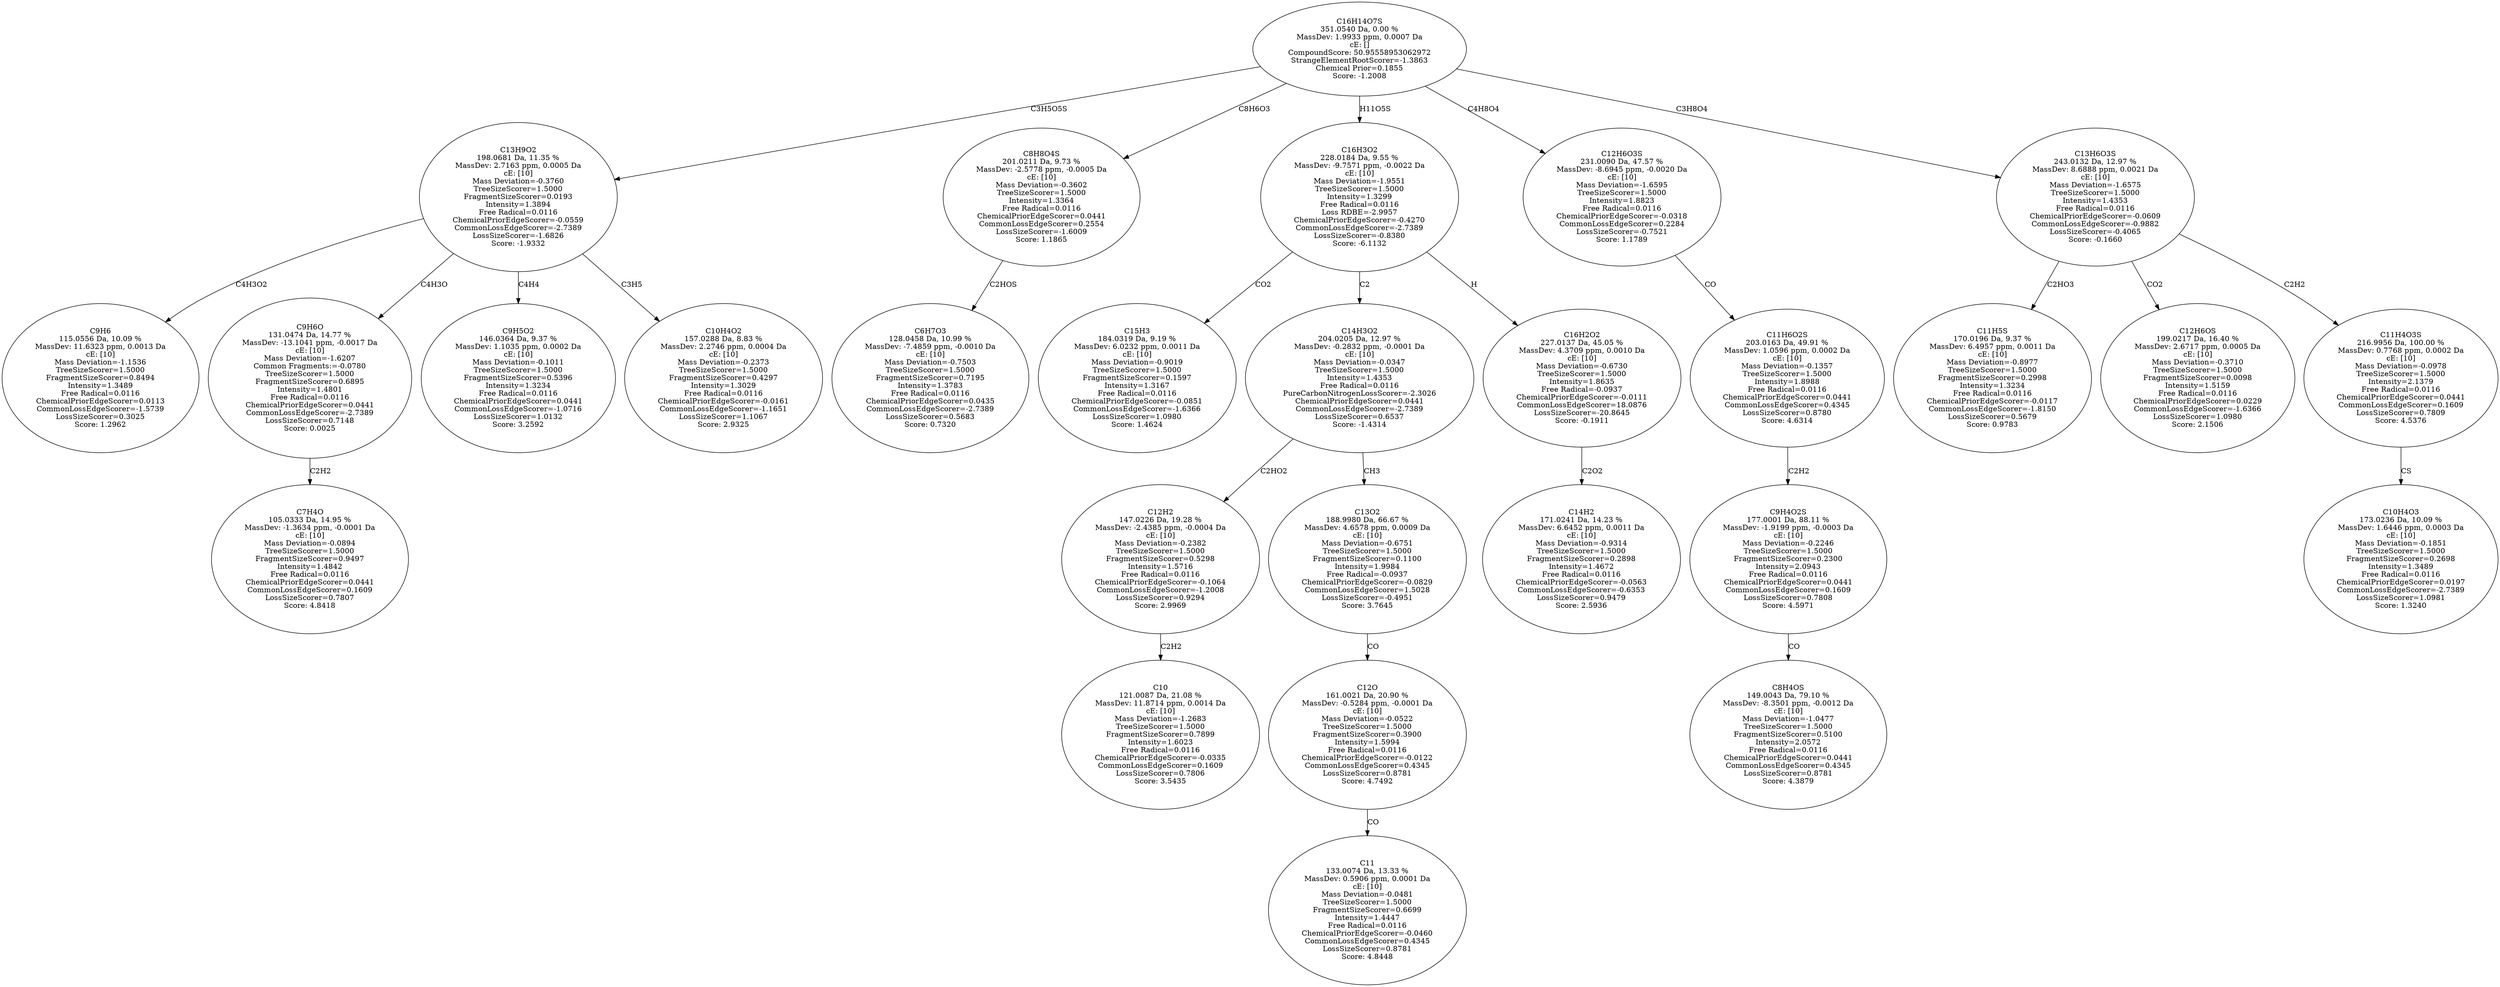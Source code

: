 strict digraph {
v1 [label="C9H6\n115.0556 Da, 10.09 %\nMassDev: 11.6323 ppm, 0.0013 Da\ncE: [10]\nMass Deviation=-1.1536\nTreeSizeScorer=1.5000\nFragmentSizeScorer=0.8494\nIntensity=1.3489\nFree Radical=0.0116\nChemicalPriorEdgeScorer=0.0113\nCommonLossEdgeScorer=-1.5739\nLossSizeScorer=0.3025\nScore: 1.2962"];
v2 [label="C7H4O\n105.0333 Da, 14.95 %\nMassDev: -1.3634 ppm, -0.0001 Da\ncE: [10]\nMass Deviation=-0.0894\nTreeSizeScorer=1.5000\nFragmentSizeScorer=0.9497\nIntensity=1.4842\nFree Radical=0.0116\nChemicalPriorEdgeScorer=0.0441\nCommonLossEdgeScorer=0.1609\nLossSizeScorer=0.7807\nScore: 4.8418"];
v3 [label="C9H6O\n131.0474 Da, 14.77 %\nMassDev: -13.1041 ppm, -0.0017 Da\ncE: [10]\nMass Deviation=-1.6207\nCommon Fragments:=-0.0780\nTreeSizeScorer=1.5000\nFragmentSizeScorer=0.6895\nIntensity=1.4801\nFree Radical=0.0116\nChemicalPriorEdgeScorer=0.0441\nCommonLossEdgeScorer=-2.7389\nLossSizeScorer=0.7148\nScore: 0.0025"];
v4 [label="C9H5O2\n146.0364 Da, 9.37 %\nMassDev: 1.1035 ppm, 0.0002 Da\ncE: [10]\nMass Deviation=-0.1011\nTreeSizeScorer=1.5000\nFragmentSizeScorer=0.5396\nIntensity=1.3234\nFree Radical=0.0116\nChemicalPriorEdgeScorer=0.0441\nCommonLossEdgeScorer=-1.0716\nLossSizeScorer=1.0132\nScore: 3.2592"];
v5 [label="C10H4O2\n157.0288 Da, 8.83 %\nMassDev: 2.2746 ppm, 0.0004 Da\ncE: [10]\nMass Deviation=-0.2373\nTreeSizeScorer=1.5000\nFragmentSizeScorer=0.4297\nIntensity=1.3029\nFree Radical=0.0116\nChemicalPriorEdgeScorer=-0.0161\nCommonLossEdgeScorer=-1.1651\nLossSizeScorer=1.1067\nScore: 2.9325"];
v6 [label="C13H9O2\n198.0681 Da, 11.35 %\nMassDev: 2.7163 ppm, 0.0005 Da\ncE: [10]\nMass Deviation=-0.3760\nTreeSizeScorer=1.5000\nFragmentSizeScorer=0.0193\nIntensity=1.3894\nFree Radical=0.0116\nChemicalPriorEdgeScorer=-0.0559\nCommonLossEdgeScorer=-2.7389\nLossSizeScorer=-1.6826\nScore: -1.9332"];
v7 [label="C6H7O3\n128.0458 Da, 10.99 %\nMassDev: -7.4859 ppm, -0.0010 Da\ncE: [10]\nMass Deviation=-0.7503\nTreeSizeScorer=1.5000\nFragmentSizeScorer=0.7195\nIntensity=1.3783\nFree Radical=0.0116\nChemicalPriorEdgeScorer=0.0435\nCommonLossEdgeScorer=-2.7389\nLossSizeScorer=0.5683\nScore: 0.7320"];
v8 [label="C8H8O4S\n201.0211 Da, 9.73 %\nMassDev: -2.5778 ppm, -0.0005 Da\ncE: [10]\nMass Deviation=-0.3602\nTreeSizeScorer=1.5000\nIntensity=1.3364\nFree Radical=0.0116\nChemicalPriorEdgeScorer=0.0441\nCommonLossEdgeScorer=0.2554\nLossSizeScorer=-1.6009\nScore: 1.1865"];
v9 [label="C15H3\n184.0319 Da, 9.19 %\nMassDev: 6.0232 ppm, 0.0011 Da\ncE: [10]\nMass Deviation=-0.9019\nTreeSizeScorer=1.5000\nFragmentSizeScorer=0.1597\nIntensity=1.3167\nFree Radical=0.0116\nChemicalPriorEdgeScorer=-0.0851\nCommonLossEdgeScorer=-1.6366\nLossSizeScorer=1.0980\nScore: 1.4624"];
v10 [label="C10\n121.0087 Da, 21.08 %\nMassDev: 11.8714 ppm, 0.0014 Da\ncE: [10]\nMass Deviation=-1.2683\nTreeSizeScorer=1.5000\nFragmentSizeScorer=0.7899\nIntensity=1.6023\nFree Radical=0.0116\nChemicalPriorEdgeScorer=-0.0335\nCommonLossEdgeScorer=0.1609\nLossSizeScorer=0.7806\nScore: 3.5435"];
v11 [label="C12H2\n147.0226 Da, 19.28 %\nMassDev: -2.4385 ppm, -0.0004 Da\ncE: [10]\nMass Deviation=-0.2382\nTreeSizeScorer=1.5000\nFragmentSizeScorer=0.5298\nIntensity=1.5716\nFree Radical=0.0116\nChemicalPriorEdgeScorer=-0.1064\nCommonLossEdgeScorer=-1.2008\nLossSizeScorer=0.9294\nScore: 2.9969"];
v12 [label="C11\n133.0074 Da, 13.33 %\nMassDev: 0.5906 ppm, 0.0001 Da\ncE: [10]\nMass Deviation=-0.0481\nTreeSizeScorer=1.5000\nFragmentSizeScorer=0.6699\nIntensity=1.4447\nFree Radical=0.0116\nChemicalPriorEdgeScorer=-0.0460\nCommonLossEdgeScorer=0.4345\nLossSizeScorer=0.8781\nScore: 4.8448"];
v13 [label="C12O\n161.0021 Da, 20.90 %\nMassDev: -0.5284 ppm, -0.0001 Da\ncE: [10]\nMass Deviation=-0.0522\nTreeSizeScorer=1.5000\nFragmentSizeScorer=0.3900\nIntensity=1.5994\nFree Radical=0.0116\nChemicalPriorEdgeScorer=-0.0122\nCommonLossEdgeScorer=0.4345\nLossSizeScorer=0.8781\nScore: 4.7492"];
v14 [label="C13O2\n188.9980 Da, 66.67 %\nMassDev: 4.6578 ppm, 0.0009 Da\ncE: [10]\nMass Deviation=-0.6751\nTreeSizeScorer=1.5000\nFragmentSizeScorer=0.1100\nIntensity=1.9984\nFree Radical=-0.0937\nChemicalPriorEdgeScorer=-0.0829\nCommonLossEdgeScorer=1.5028\nLossSizeScorer=-0.4951\nScore: 3.7645"];
v15 [label="C14H3O2\n204.0205 Da, 12.97 %\nMassDev: -0.2832 ppm, -0.0001 Da\ncE: [10]\nMass Deviation=-0.0347\nTreeSizeScorer=1.5000\nIntensity=1.4353\nFree Radical=0.0116\nPureCarbonNitrogenLossScorer=-2.3026\nChemicalPriorEdgeScorer=0.0441\nCommonLossEdgeScorer=-2.7389\nLossSizeScorer=0.6537\nScore: -1.4314"];
v16 [label="C14H2\n171.0241 Da, 14.23 %\nMassDev: 6.6452 ppm, 0.0011 Da\ncE: [10]\nMass Deviation=-0.9314\nTreeSizeScorer=1.5000\nFragmentSizeScorer=0.2898\nIntensity=1.4672\nFree Radical=0.0116\nChemicalPriorEdgeScorer=-0.0563\nCommonLossEdgeScorer=-0.6353\nLossSizeScorer=0.9479\nScore: 2.5936"];
v17 [label="C16H2O2\n227.0137 Da, 45.05 %\nMassDev: 4.3709 ppm, 0.0010 Da\ncE: [10]\nMass Deviation=-0.6730\nTreeSizeScorer=1.5000\nIntensity=1.8635\nFree Radical=-0.0937\nChemicalPriorEdgeScorer=-0.0111\nCommonLossEdgeScorer=18.0876\nLossSizeScorer=-20.8645\nScore: -0.1911"];
v18 [label="C16H3O2\n228.0184 Da, 9.55 %\nMassDev: -9.7571 ppm, -0.0022 Da\ncE: [10]\nMass Deviation=-1.9551\nTreeSizeScorer=1.5000\nIntensity=1.3299\nFree Radical=0.0116\nLoss RDBE=-2.9957\nChemicalPriorEdgeScorer=-0.4270\nCommonLossEdgeScorer=-2.7389\nLossSizeScorer=-0.8380\nScore: -6.1132"];
v19 [label="C8H4OS\n149.0043 Da, 79.10 %\nMassDev: -8.3501 ppm, -0.0012 Da\ncE: [10]\nMass Deviation=-1.0477\nTreeSizeScorer=1.5000\nFragmentSizeScorer=0.5100\nIntensity=2.0572\nFree Radical=0.0116\nChemicalPriorEdgeScorer=0.0441\nCommonLossEdgeScorer=0.4345\nLossSizeScorer=0.8781\nScore: 4.3879"];
v20 [label="C9H4O2S\n177.0001 Da, 88.11 %\nMassDev: -1.9199 ppm, -0.0003 Da\ncE: [10]\nMass Deviation=-0.2246\nTreeSizeScorer=1.5000\nFragmentSizeScorer=0.2300\nIntensity=2.0943\nFree Radical=0.0116\nChemicalPriorEdgeScorer=0.0441\nCommonLossEdgeScorer=0.1609\nLossSizeScorer=0.7808\nScore: 4.5971"];
v21 [label="C11H6O2S\n203.0163 Da, 49.91 %\nMassDev: 1.0596 ppm, 0.0002 Da\ncE: [10]\nMass Deviation=-0.1357\nTreeSizeScorer=1.5000\nIntensity=1.8988\nFree Radical=0.0116\nChemicalPriorEdgeScorer=0.0441\nCommonLossEdgeScorer=0.4345\nLossSizeScorer=0.8780\nScore: 4.6314"];
v22 [label="C12H6O3S\n231.0090 Da, 47.57 %\nMassDev: -8.6945 ppm, -0.0020 Da\ncE: [10]\nMass Deviation=-1.6595\nTreeSizeScorer=1.5000\nIntensity=1.8823\nFree Radical=0.0116\nChemicalPriorEdgeScorer=-0.0318\nCommonLossEdgeScorer=0.2284\nLossSizeScorer=-0.7521\nScore: 1.1789"];
v23 [label="C11H5S\n170.0196 Da, 9.37 %\nMassDev: 6.4957 ppm, 0.0011 Da\ncE: [10]\nMass Deviation=-0.8977\nTreeSizeScorer=1.5000\nFragmentSizeScorer=0.2998\nIntensity=1.3234\nFree Radical=0.0116\nChemicalPriorEdgeScorer=-0.0117\nCommonLossEdgeScorer=-1.8150\nLossSizeScorer=0.5679\nScore: 0.9783"];
v24 [label="C12H6OS\n199.0217 Da, 16.40 %\nMassDev: 2.6717 ppm, 0.0005 Da\ncE: [10]\nMass Deviation=-0.3710\nTreeSizeScorer=1.5000\nFragmentSizeScorer=0.0098\nIntensity=1.5159\nFree Radical=0.0116\nChemicalPriorEdgeScorer=0.0229\nCommonLossEdgeScorer=-1.6366\nLossSizeScorer=1.0980\nScore: 2.1506"];
v25 [label="C10H4O3\n173.0236 Da, 10.09 %\nMassDev: 1.6446 ppm, 0.0003 Da\ncE: [10]\nMass Deviation=-0.1851\nTreeSizeScorer=1.5000\nFragmentSizeScorer=0.2698\nIntensity=1.3489\nFree Radical=0.0116\nChemicalPriorEdgeScorer=0.0197\nCommonLossEdgeScorer=-2.7389\nLossSizeScorer=1.0981\nScore: 1.3240"];
v26 [label="C11H4O3S\n216.9956 Da, 100.00 %\nMassDev: 0.7768 ppm, 0.0002 Da\ncE: [10]\nMass Deviation=-0.0978\nTreeSizeScorer=1.5000\nIntensity=2.1379\nFree Radical=0.0116\nChemicalPriorEdgeScorer=0.0441\nCommonLossEdgeScorer=0.1609\nLossSizeScorer=0.7809\nScore: 4.5376"];
v27 [label="C13H6O3S\n243.0132 Da, 12.97 %\nMassDev: 8.6888 ppm, 0.0021 Da\ncE: [10]\nMass Deviation=-1.6575\nTreeSizeScorer=1.5000\nIntensity=1.4353\nFree Radical=0.0116\nChemicalPriorEdgeScorer=-0.0609\nCommonLossEdgeScorer=-0.9882\nLossSizeScorer=-0.4065\nScore: -0.1660"];
v28 [label="C16H14O7S\n351.0540 Da, 0.00 %\nMassDev: 1.9933 ppm, 0.0007 Da\ncE: []\nCompoundScore: 50.95558953062972\nStrangeElementRootScorer=-1.3863\nChemical Prior=0.1855\nScore: -1.2008"];
v6 -> v1 [label="C4H3O2"];
v3 -> v2 [label="C2H2"];
v6 -> v3 [label="C4H3O"];
v6 -> v4 [label="C4H4"];
v6 -> v5 [label="C3H5"];
v28 -> v6 [label="C3H5O5S"];
v8 -> v7 [label="C2HOS"];
v28 -> v8 [label="C8H6O3"];
v18 -> v9 [label="CO2"];
v11 -> v10 [label="C2H2"];
v15 -> v11 [label="C2HO2"];
v13 -> v12 [label="CO"];
v14 -> v13 [label="CO"];
v15 -> v14 [label="CH3"];
v18 -> v15 [label="C2"];
v17 -> v16 [label="C2O2"];
v18 -> v17 [label="H"];
v28 -> v18 [label="H11O5S"];
v20 -> v19 [label="CO"];
v21 -> v20 [label="C2H2"];
v22 -> v21 [label="CO"];
v28 -> v22 [label="C4H8O4"];
v27 -> v23 [label="C2HO3"];
v27 -> v24 [label="CO2"];
v26 -> v25 [label="CS"];
v27 -> v26 [label="C2H2"];
v28 -> v27 [label="C3H8O4"];
}
